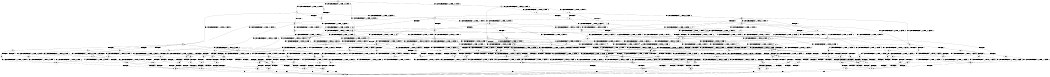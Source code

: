 digraph BCG {
size = "7, 10.5";
center = TRUE;
node [shape = circle];
0 [peripheries = 2];
0 -> 1 [label = "EX !0 !ATOMIC_EXCH_BRANCH (1, +1, TRUE, +0, 2, TRUE) !:0:"];
0 -> 2 [label = "EX !1 !ATOMIC_EXCH_BRANCH (1, +1, TRUE, +0, 3, TRUE) !:0:"];
0 -> 3 [label = "EX !2 !ATOMIC_EXCH_BRANCH (1, +0, TRUE, +0, 1, TRUE) !:0:"];
0 -> 4 [label = "EX !0 !ATOMIC_EXCH_BRANCH (1, +1, TRUE, +0, 2, TRUE) !:0:"];
1 -> 5 [label = "TERMINATE !0"];
2 -> 6 [label = "EX !0 !ATOMIC_EXCH_BRANCH (1, +1, TRUE, +0, 2, FALSE) !:0:"];
2 -> 7 [label = "TERMINATE !1"];
2 -> 8 [label = "EX !2 !ATOMIC_EXCH_BRANCH (1, +0, TRUE, +0, 1, FALSE) !:0:"];
2 -> 9 [label = "EX !0 !ATOMIC_EXCH_BRANCH (1, +1, TRUE, +0, 2, FALSE) !:0:"];
3 -> 10 [label = "EX !0 !ATOMIC_EXCH_BRANCH (1, +1, TRUE, +0, 2, TRUE) !:0:"];
3 -> 11 [label = "EX !1 !ATOMIC_EXCH_BRANCH (1, +1, TRUE, +0, 3, TRUE) !:0:"];
3 -> 12 [label = "EX !0 !ATOMIC_EXCH_BRANCH (1, +1, TRUE, +0, 2, TRUE) !:0:"];
3 -> 3 [label = "EX !2 !ATOMIC_EXCH_BRANCH (1, +0, TRUE, +0, 1, TRUE) !:0:"];
4 -> 5 [label = "TERMINATE !0"];
4 -> 13 [label = "TERMINATE !0"];
4 -> 14 [label = "EX !1 !ATOMIC_EXCH_BRANCH (1, +1, TRUE, +0, 3, FALSE) !:0:"];
4 -> 15 [label = "EX !2 !ATOMIC_EXCH_BRANCH (1, +0, TRUE, +0, 1, FALSE) !:0:"];
5 -> 16 [label = "EX !1 !ATOMIC_EXCH_BRANCH (1, +1, TRUE, +0, 3, FALSE) !:1:"];
6 -> 17 [label = "TERMINATE !0"];
7 -> 18 [label = "EX !0 !ATOMIC_EXCH_BRANCH (1, +1, TRUE, +0, 2, FALSE) !:0:"];
7 -> 19 [label = "EX !2 !ATOMIC_EXCH_BRANCH (1, +0, TRUE, +0, 1, FALSE) !:0:"];
7 -> 20 [label = "EX !0 !ATOMIC_EXCH_BRANCH (1, +1, TRUE, +0, 2, FALSE) !:0:"];
8 -> 21 [label = "EX !0 !ATOMIC_EXCH_BRANCH (1, +1, TRUE, +0, 2, TRUE) !:0:"];
8 -> 22 [label = "TERMINATE !1"];
8 -> 23 [label = "TERMINATE !2"];
8 -> 24 [label = "EX !0 !ATOMIC_EXCH_BRANCH (1, +1, TRUE, +0, 2, TRUE) !:0:"];
9 -> 17 [label = "TERMINATE !0"];
9 -> 25 [label = "TERMINATE !1"];
9 -> 26 [label = "TERMINATE !0"];
9 -> 27 [label = "EX !2 !ATOMIC_EXCH_BRANCH (1, +0, TRUE, +0, 1, FALSE) !:0:"];
10 -> 28 [label = "TERMINATE !0"];
11 -> 29 [label = "EX !0 !ATOMIC_EXCH_BRANCH (1, +1, TRUE, +0, 2, FALSE) !:0:"];
11 -> 30 [label = "TERMINATE !1"];
11 -> 31 [label = "EX !0 !ATOMIC_EXCH_BRANCH (1, +1, TRUE, +0, 2, FALSE) !:0:"];
11 -> 8 [label = "EX !2 !ATOMIC_EXCH_BRANCH (1, +0, TRUE, +0, 1, FALSE) !:0:"];
12 -> 28 [label = "TERMINATE !0"];
12 -> 32 [label = "TERMINATE !0"];
12 -> 33 [label = "EX !1 !ATOMIC_EXCH_BRANCH (1, +1, TRUE, +0, 3, FALSE) !:0:"];
12 -> 15 [label = "EX !2 !ATOMIC_EXCH_BRANCH (1, +0, TRUE, +0, 1, FALSE) !:0:"];
13 -> 16 [label = "EX !1 !ATOMIC_EXCH_BRANCH (1, +1, TRUE, +0, 3, FALSE) !:1:"];
13 -> 34 [label = "EX !2 !ATOMIC_EXCH_BRANCH (1, +0, TRUE, +0, 1, FALSE) !:1:"];
13 -> 35 [label = "EX !1 !ATOMIC_EXCH_BRANCH (1, +1, TRUE, +0, 3, FALSE) !:1:"];
14 -> 36 [label = "TERMINATE !0"];
14 -> 37 [label = "TERMINATE !0"];
14 -> 38 [label = "EX !2 !ATOMIC_EXCH_BRANCH (1, +0, TRUE, +0, 1, FALSE) !:0:"];
14 -> 39 [label = "EX !1 !ATOMIC_EXCH_BRANCH (1, +0, TRUE, +1, 1, TRUE) !:0:"];
15 -> 40 [label = "TERMINATE !0"];
15 -> 41 [label = "TERMINATE !2"];
15 -> 42 [label = "TERMINATE !0"];
15 -> 24 [label = "EX !1 !ATOMIC_EXCH_BRANCH (1, +1, TRUE, +0, 3, TRUE) !:0:"];
16 -> 43 [label = "EX !1 !ATOMIC_EXCH_BRANCH (1, +0, TRUE, +1, 1, TRUE) !:1:"];
17 -> 44 [label = "TERMINATE !1"];
18 -> 45 [label = "TERMINATE !0"];
19 -> 46 [label = "EX !0 !ATOMIC_EXCH_BRANCH (1, +1, TRUE, +0, 2, TRUE) !:0:"];
19 -> 47 [label = "TERMINATE !2"];
19 -> 48 [label = "EX !0 !ATOMIC_EXCH_BRANCH (1, +1, TRUE, +0, 2, TRUE) !:0:"];
20 -> 45 [label = "TERMINATE !0"];
20 -> 49 [label = "TERMINATE !0"];
20 -> 50 [label = "EX !2 !ATOMIC_EXCH_BRANCH (1, +0, TRUE, +0, 1, FALSE) !:0:"];
21 -> 51 [label = "TERMINATE !0"];
22 -> 46 [label = "EX !0 !ATOMIC_EXCH_BRANCH (1, +1, TRUE, +0, 2, TRUE) !:0:"];
22 -> 47 [label = "TERMINATE !2"];
22 -> 48 [label = "EX !0 !ATOMIC_EXCH_BRANCH (1, +1, TRUE, +0, 2, TRUE) !:0:"];
23 -> 52 [label = "EX !0 !ATOMIC_EXCH_BRANCH (1, +1, TRUE, +0, 2, TRUE) !:0:"];
23 -> 53 [label = "TERMINATE !1"];
23 -> 54 [label = "EX !0 !ATOMIC_EXCH_BRANCH (1, +1, TRUE, +0, 2, TRUE) !:0:"];
24 -> 51 [label = "TERMINATE !0"];
24 -> 55 [label = "TERMINATE !1"];
24 -> 56 [label = "TERMINATE !2"];
24 -> 57 [label = "TERMINATE !0"];
25 -> 45 [label = "TERMINATE !0"];
25 -> 49 [label = "TERMINATE !0"];
25 -> 50 [label = "EX !2 !ATOMIC_EXCH_BRANCH (1, +0, TRUE, +0, 1, FALSE) !:0:"];
26 -> 44 [label = "TERMINATE !1"];
26 -> 58 [label = "TERMINATE !1"];
26 -> 59 [label = "EX !2 !ATOMIC_EXCH_BRANCH (1, +0, TRUE, +0, 1, FALSE) !:1:"];
27 -> 60 [label = "TERMINATE !0"];
27 -> 61 [label = "TERMINATE !1"];
27 -> 62 [label = "TERMINATE !2"];
27 -> 63 [label = "TERMINATE !0"];
28 -> 64 [label = "EX !1 !ATOMIC_EXCH_BRANCH (1, +1, TRUE, +0, 3, FALSE) !:1:"];
29 -> 65 [label = "TERMINATE !0"];
30 -> 66 [label = "EX !0 !ATOMIC_EXCH_BRANCH (1, +1, TRUE, +0, 2, FALSE) !:0:"];
30 -> 67 [label = "EX !0 !ATOMIC_EXCH_BRANCH (1, +1, TRUE, +0, 2, FALSE) !:0:"];
30 -> 19 [label = "EX !2 !ATOMIC_EXCH_BRANCH (1, +0, TRUE, +0, 1, FALSE) !:0:"];
31 -> 65 [label = "TERMINATE !0"];
31 -> 68 [label = "TERMINATE !1"];
31 -> 69 [label = "TERMINATE !0"];
31 -> 27 [label = "EX !2 !ATOMIC_EXCH_BRANCH (1, +0, TRUE, +0, 1, FALSE) !:0:"];
32 -> 64 [label = "EX !1 !ATOMIC_EXCH_BRANCH (1, +1, TRUE, +0, 3, FALSE) !:1:"];
32 -> 70 [label = "EX !1 !ATOMIC_EXCH_BRANCH (1, +1, TRUE, +0, 3, FALSE) !:1:"];
32 -> 34 [label = "EX !2 !ATOMIC_EXCH_BRANCH (1, +0, TRUE, +0, 1, FALSE) !:1:"];
33 -> 71 [label = "TERMINATE !0"];
33 -> 72 [label = "TERMINATE !0"];
33 -> 38 [label = "EX !2 !ATOMIC_EXCH_BRANCH (1, +0, TRUE, +0, 1, FALSE) !:0:"];
33 -> 73 [label = "EX !1 !ATOMIC_EXCH_BRANCH (1, +0, TRUE, +1, 1, TRUE) !:0:"];
34 -> 74 [label = "EX !1 !ATOMIC_EXCH_BRANCH (1, +1, TRUE, +0, 3, TRUE) !:1:"];
34 -> 75 [label = "TERMINATE !2"];
34 -> 76 [label = "EX !1 !ATOMIC_EXCH_BRANCH (1, +1, TRUE, +0, 3, TRUE) !:1:"];
35 -> 43 [label = "EX !1 !ATOMIC_EXCH_BRANCH (1, +0, TRUE, +1, 1, TRUE) !:1:"];
35 -> 77 [label = "EX !2 !ATOMIC_EXCH_BRANCH (1, +0, TRUE, +0, 1, FALSE) !:1:"];
35 -> 78 [label = "EX !1 !ATOMIC_EXCH_BRANCH (1, +0, TRUE, +1, 1, TRUE) !:1:"];
36 -> 43 [label = "EX !1 !ATOMIC_EXCH_BRANCH (1, +0, TRUE, +1, 1, TRUE) !:1:"];
37 -> 43 [label = "EX !1 !ATOMIC_EXCH_BRANCH (1, +0, TRUE, +1, 1, TRUE) !:1:"];
37 -> 77 [label = "EX !2 !ATOMIC_EXCH_BRANCH (1, +0, TRUE, +0, 1, FALSE) !:1:"];
37 -> 78 [label = "EX !1 !ATOMIC_EXCH_BRANCH (1, +0, TRUE, +1, 1, TRUE) !:1:"];
38 -> 79 [label = "TERMINATE !0"];
38 -> 80 [label = "TERMINATE !2"];
38 -> 81 [label = "TERMINATE !0"];
38 -> 82 [label = "EX !1 !ATOMIC_EXCH_BRANCH (1, +0, TRUE, +1, 1, FALSE) !:0:"];
39 -> 83 [label = "TERMINATE !0"];
39 -> 84 [label = "TERMINATE !0"];
39 -> 85 [label = "EX !2 !ATOMIC_EXCH_BRANCH (1, +0, TRUE, +0, 1, TRUE) !:0:"];
39 -> 86 [label = "EX !1 !ATOMIC_EXCH_BRANCH (1, +1, TRUE, +0, 3, TRUE) !:0:"];
40 -> 74 [label = "EX !1 !ATOMIC_EXCH_BRANCH (1, +1, TRUE, +0, 3, TRUE) !:1:"];
41 -> 87 [label = "TERMINATE !0"];
41 -> 88 [label = "TERMINATE !0"];
41 -> 54 [label = "EX !1 !ATOMIC_EXCH_BRANCH (1, +1, TRUE, +0, 3, TRUE) !:0:"];
42 -> 74 [label = "EX !1 !ATOMIC_EXCH_BRANCH (1, +1, TRUE, +0, 3, TRUE) !:1:"];
42 -> 75 [label = "TERMINATE !2"];
42 -> 76 [label = "EX !1 !ATOMIC_EXCH_BRANCH (1, +1, TRUE, +0, 3, TRUE) !:1:"];
43 -> 89 [label = "EX !1 !ATOMIC_EXCH_BRANCH (1, +1, TRUE, +0, 3, TRUE) !:1:"];
44 -> 90 [label = "EX !2 !ATOMIC_EXCH_BRANCH (1, +0, TRUE, +0, 1, FALSE) !:2:"];
45 -> 90 [label = "EX !2 !ATOMIC_EXCH_BRANCH (1, +0, TRUE, +0, 1, FALSE) !:2:"];
46 -> 91 [label = "TERMINATE !0"];
47 -> 92 [label = "EX !0 !ATOMIC_EXCH_BRANCH (1, +1, TRUE, +0, 2, TRUE) !:0:"];
47 -> 93 [label = "EX !0 !ATOMIC_EXCH_BRANCH (1, +1, TRUE, +0, 2, TRUE) !:0:"];
48 -> 91 [label = "TERMINATE !0"];
48 -> 94 [label = "TERMINATE !2"];
48 -> 95 [label = "TERMINATE !0"];
49 -> 90 [label = "EX !2 !ATOMIC_EXCH_BRANCH (1, +0, TRUE, +0, 1, FALSE) !:2:"];
49 -> 96 [label = "EX !2 !ATOMIC_EXCH_BRANCH (1, +0, TRUE, +0, 1, FALSE) !:2:"];
50 -> 97 [label = "TERMINATE !0"];
50 -> 98 [label = "TERMINATE !2"];
50 -> 99 [label = "TERMINATE !0"];
51 -> 100 [label = "TERMINATE !2"];
52 -> 101 [label = "TERMINATE !0"];
53 -> 92 [label = "EX !0 !ATOMIC_EXCH_BRANCH (1, +1, TRUE, +0, 2, TRUE) !:0:"];
53 -> 93 [label = "EX !0 !ATOMIC_EXCH_BRANCH (1, +1, TRUE, +0, 2, TRUE) !:0:"];
54 -> 101 [label = "TERMINATE !0"];
54 -> 102 [label = "TERMINATE !1"];
54 -> 103 [label = "TERMINATE !0"];
55 -> 91 [label = "TERMINATE !0"];
55 -> 94 [label = "TERMINATE !2"];
55 -> 95 [label = "TERMINATE !0"];
56 -> 101 [label = "TERMINATE !0"];
56 -> 102 [label = "TERMINATE !1"];
56 -> 103 [label = "TERMINATE !0"];
57 -> 100 [label = "TERMINATE !2"];
57 -> 104 [label = "TERMINATE !1"];
57 -> 105 [label = "TERMINATE !2"];
58 -> 90 [label = "EX !2 !ATOMIC_EXCH_BRANCH (1, +0, TRUE, +0, 1, FALSE) !:2:"];
58 -> 96 [label = "EX !2 !ATOMIC_EXCH_BRANCH (1, +0, TRUE, +0, 1, FALSE) !:2:"];
59 -> 106 [label = "TERMINATE !2"];
59 -> 107 [label = "TERMINATE !1"];
59 -> 108 [label = "TERMINATE !2"];
60 -> 106 [label = "TERMINATE !2"];
61 -> 97 [label = "TERMINATE !0"];
61 -> 98 [label = "TERMINATE !2"];
61 -> 99 [label = "TERMINATE !0"];
62 -> 109 [label = "TERMINATE !0"];
62 -> 110 [label = "TERMINATE !1"];
62 -> 111 [label = "TERMINATE !0"];
63 -> 106 [label = "TERMINATE !2"];
63 -> 107 [label = "TERMINATE !1"];
63 -> 108 [label = "TERMINATE !2"];
64 -> 112 [label = "EX !1 !ATOMIC_EXCH_BRANCH (1, +0, TRUE, +1, 1, TRUE) !:1:"];
65 -> 113 [label = "TERMINATE !1"];
66 -> 114 [label = "TERMINATE !0"];
67 -> 114 [label = "TERMINATE !0"];
67 -> 115 [label = "TERMINATE !0"];
67 -> 50 [label = "EX !2 !ATOMIC_EXCH_BRANCH (1, +0, TRUE, +0, 1, FALSE) !:0:"];
68 -> 114 [label = "TERMINATE !0"];
68 -> 115 [label = "TERMINATE !0"];
68 -> 50 [label = "EX !2 !ATOMIC_EXCH_BRANCH (1, +0, TRUE, +0, 1, FALSE) !:0:"];
69 -> 113 [label = "TERMINATE !1"];
69 -> 116 [label = "TERMINATE !1"];
69 -> 59 [label = "EX !2 !ATOMIC_EXCH_BRANCH (1, +0, TRUE, +0, 1, FALSE) !:1:"];
70 -> 112 [label = "EX !1 !ATOMIC_EXCH_BRANCH (1, +0, TRUE, +1, 1, TRUE) !:1:"];
70 -> 77 [label = "EX !2 !ATOMIC_EXCH_BRANCH (1, +0, TRUE, +0, 1, FALSE) !:1:"];
70 -> 117 [label = "EX !1 !ATOMIC_EXCH_BRANCH (1, +0, TRUE, +1, 1, TRUE) !:1:"];
71 -> 112 [label = "EX !1 !ATOMIC_EXCH_BRANCH (1, +0, TRUE, +1, 1, TRUE) !:1:"];
72 -> 112 [label = "EX !1 !ATOMIC_EXCH_BRANCH (1, +0, TRUE, +1, 1, TRUE) !:1:"];
72 -> 77 [label = "EX !2 !ATOMIC_EXCH_BRANCH (1, +0, TRUE, +0, 1, FALSE) !:1:"];
72 -> 117 [label = "EX !1 !ATOMIC_EXCH_BRANCH (1, +0, TRUE, +1, 1, TRUE) !:1:"];
73 -> 118 [label = "TERMINATE !0"];
73 -> 119 [label = "TERMINATE !0"];
73 -> 85 [label = "EX !2 !ATOMIC_EXCH_BRANCH (1, +0, TRUE, +0, 1, TRUE) !:0:"];
73 -> 120 [label = "EX !1 !ATOMIC_EXCH_BRANCH (1, +1, TRUE, +0, 3, TRUE) !:0:"];
74 -> 100 [label = "TERMINATE !2"];
75 -> 121 [label = "EX !1 !ATOMIC_EXCH_BRANCH (1, +1, TRUE, +0, 3, TRUE) !:1:"];
75 -> 122 [label = "EX !1 !ATOMIC_EXCH_BRANCH (1, +1, TRUE, +0, 3, TRUE) !:1:"];
76 -> 100 [label = "TERMINATE !2"];
76 -> 104 [label = "TERMINATE !1"];
76 -> 105 [label = "TERMINATE !2"];
77 -> 123 [label = "EX !1 !ATOMIC_EXCH_BRANCH (1, +0, TRUE, +1, 1, FALSE) !:1:"];
77 -> 124 [label = "TERMINATE !2"];
77 -> 125 [label = "EX !1 !ATOMIC_EXCH_BRANCH (1, +0, TRUE, +1, 1, FALSE) !:1:"];
78 -> 89 [label = "EX !1 !ATOMIC_EXCH_BRANCH (1, +1, TRUE, +0, 3, TRUE) !:1:"];
78 -> 126 [label = "EX !2 !ATOMIC_EXCH_BRANCH (1, +0, TRUE, +0, 1, TRUE) !:1:"];
78 -> 127 [label = "EX !1 !ATOMIC_EXCH_BRANCH (1, +1, TRUE, +0, 3, TRUE) !:1:"];
79 -> 123 [label = "EX !1 !ATOMIC_EXCH_BRANCH (1, +0, TRUE, +1, 1, FALSE) !:1:"];
80 -> 128 [label = "TERMINATE !0"];
80 -> 129 [label = "TERMINATE !0"];
80 -> 130 [label = "EX !1 !ATOMIC_EXCH_BRANCH (1, +0, TRUE, +1, 1, FALSE) !:0:"];
81 -> 123 [label = "EX !1 !ATOMIC_EXCH_BRANCH (1, +0, TRUE, +1, 1, FALSE) !:1:"];
81 -> 124 [label = "TERMINATE !2"];
81 -> 125 [label = "EX !1 !ATOMIC_EXCH_BRANCH (1, +0, TRUE, +1, 1, FALSE) !:1:"];
82 -> 60 [label = "TERMINATE !0"];
82 -> 61 [label = "TERMINATE !1"];
82 -> 62 [label = "TERMINATE !2"];
82 -> 63 [label = "TERMINATE !0"];
83 -> 89 [label = "EX !1 !ATOMIC_EXCH_BRANCH (1, +1, TRUE, +0, 3, TRUE) !:1:"];
84 -> 89 [label = "EX !1 !ATOMIC_EXCH_BRANCH (1, +1, TRUE, +0, 3, TRUE) !:1:"];
84 -> 126 [label = "EX !2 !ATOMIC_EXCH_BRANCH (1, +0, TRUE, +0, 1, TRUE) !:1:"];
84 -> 127 [label = "EX !1 !ATOMIC_EXCH_BRANCH (1, +1, TRUE, +0, 3, TRUE) !:1:"];
85 -> 118 [label = "TERMINATE !0"];
85 -> 119 [label = "TERMINATE !0"];
85 -> 85 [label = "EX !2 !ATOMIC_EXCH_BRANCH (1, +0, TRUE, +0, 1, TRUE) !:0:"];
85 -> 120 [label = "EX !1 !ATOMIC_EXCH_BRANCH (1, +1, TRUE, +0, 3, TRUE) !:0:"];
86 -> 17 [label = "TERMINATE !0"];
86 -> 25 [label = "TERMINATE !1"];
86 -> 26 [label = "TERMINATE !0"];
86 -> 27 [label = "EX !2 !ATOMIC_EXCH_BRANCH (1, +0, TRUE, +0, 1, FALSE) !:0:"];
87 -> 121 [label = "EX !1 !ATOMIC_EXCH_BRANCH (1, +1, TRUE, +0, 3, TRUE) !:1:"];
88 -> 121 [label = "EX !1 !ATOMIC_EXCH_BRANCH (1, +1, TRUE, +0, 3, TRUE) !:1:"];
88 -> 122 [label = "EX !1 !ATOMIC_EXCH_BRANCH (1, +1, TRUE, +0, 3, TRUE) !:1:"];
89 -> 44 [label = "TERMINATE !1"];
90 -> 131 [label = "TERMINATE !2"];
91 -> 132 [label = "TERMINATE !2"];
92 -> 133 [label = "TERMINATE !0"];
93 -> 133 [label = "TERMINATE !0"];
93 -> 134 [label = "TERMINATE !0"];
94 -> 133 [label = "TERMINATE !0"];
94 -> 134 [label = "TERMINATE !0"];
95 -> 132 [label = "TERMINATE !2"];
95 -> 135 [label = "TERMINATE !2"];
96 -> 131 [label = "TERMINATE !2"];
96 -> 136 [label = "TERMINATE !2"];
97 -> 131 [label = "TERMINATE !2"];
98 -> 137 [label = "TERMINATE !0"];
98 -> 138 [label = "TERMINATE !0"];
99 -> 131 [label = "TERMINATE !2"];
99 -> 136 [label = "TERMINATE !2"];
100 -> 139 [label = "TERMINATE !1"];
101 -> 139 [label = "TERMINATE !1"];
102 -> 133 [label = "TERMINATE !0"];
102 -> 134 [label = "TERMINATE !0"];
103 -> 139 [label = "TERMINATE !1"];
103 -> 140 [label = "TERMINATE !1"];
104 -> 132 [label = "TERMINATE !2"];
104 -> 135 [label = "TERMINATE !2"];
105 -> 139 [label = "TERMINATE !1"];
105 -> 140 [label = "TERMINATE !1"];
106 -> 141 [label = "TERMINATE !1"];
107 -> 131 [label = "TERMINATE !2"];
107 -> 136 [label = "TERMINATE !2"];
108 -> 141 [label = "TERMINATE !1"];
108 -> 142 [label = "TERMINATE !1"];
109 -> 141 [label = "TERMINATE !1"];
110 -> 137 [label = "TERMINATE !0"];
110 -> 138 [label = "TERMINATE !0"];
111 -> 141 [label = "TERMINATE !1"];
111 -> 142 [label = "TERMINATE !1"];
112 -> 143 [label = "EX !1 !ATOMIC_EXCH_BRANCH (1, +1, TRUE, +0, 3, TRUE) !:1:"];
113 -> 90 [label = "EX !2 !ATOMIC_EXCH_BRANCH (1, +0, TRUE, +0, 1, FALSE) !:2:"];
114 -> 90 [label = "EX !2 !ATOMIC_EXCH_BRANCH (1, +0, TRUE, +0, 1, FALSE) !:2:"];
115 -> 90 [label = "EX !2 !ATOMIC_EXCH_BRANCH (1, +0, TRUE, +0, 1, FALSE) !:2:"];
115 -> 96 [label = "EX !2 !ATOMIC_EXCH_BRANCH (1, +0, TRUE, +0, 1, FALSE) !:2:"];
116 -> 90 [label = "EX !2 !ATOMIC_EXCH_BRANCH (1, +0, TRUE, +0, 1, FALSE) !:2:"];
116 -> 96 [label = "EX !2 !ATOMIC_EXCH_BRANCH (1, +0, TRUE, +0, 1, FALSE) !:2:"];
117 -> 143 [label = "EX !1 !ATOMIC_EXCH_BRANCH (1, +1, TRUE, +0, 3, TRUE) !:1:"];
117 -> 126 [label = "EX !2 !ATOMIC_EXCH_BRANCH (1, +0, TRUE, +0, 1, TRUE) !:1:"];
117 -> 144 [label = "EX !1 !ATOMIC_EXCH_BRANCH (1, +1, TRUE, +0, 3, TRUE) !:1:"];
118 -> 143 [label = "EX !1 !ATOMIC_EXCH_BRANCH (1, +1, TRUE, +0, 3, TRUE) !:1:"];
119 -> 143 [label = "EX !1 !ATOMIC_EXCH_BRANCH (1, +1, TRUE, +0, 3, TRUE) !:1:"];
119 -> 126 [label = "EX !2 !ATOMIC_EXCH_BRANCH (1, +0, TRUE, +0, 1, TRUE) !:1:"];
119 -> 144 [label = "EX !1 !ATOMIC_EXCH_BRANCH (1, +1, TRUE, +0, 3, TRUE) !:1:"];
120 -> 65 [label = "TERMINATE !0"];
120 -> 68 [label = "TERMINATE !1"];
120 -> 69 [label = "TERMINATE !0"];
120 -> 27 [label = "EX !2 !ATOMIC_EXCH_BRANCH (1, +0, TRUE, +0, 1, FALSE) !:0:"];
121 -> 139 [label = "TERMINATE !1"];
122 -> 139 [label = "TERMINATE !1"];
122 -> 140 [label = "TERMINATE !1"];
123 -> 106 [label = "TERMINATE !2"];
124 -> 145 [label = "EX !1 !ATOMIC_EXCH_BRANCH (1, +0, TRUE, +1, 1, FALSE) !:1:"];
124 -> 146 [label = "EX !1 !ATOMIC_EXCH_BRANCH (1, +0, TRUE, +1, 1, FALSE) !:1:"];
125 -> 106 [label = "TERMINATE !2"];
125 -> 107 [label = "TERMINATE !1"];
125 -> 108 [label = "TERMINATE !2"];
126 -> 143 [label = "EX !1 !ATOMIC_EXCH_BRANCH (1, +1, TRUE, +0, 3, TRUE) !:1:"];
126 -> 126 [label = "EX !2 !ATOMIC_EXCH_BRANCH (1, +0, TRUE, +0, 1, TRUE) !:1:"];
126 -> 144 [label = "EX !1 !ATOMIC_EXCH_BRANCH (1, +1, TRUE, +0, 3, TRUE) !:1:"];
127 -> 44 [label = "TERMINATE !1"];
127 -> 58 [label = "TERMINATE !1"];
127 -> 59 [label = "EX !2 !ATOMIC_EXCH_BRANCH (1, +0, TRUE, +0, 1, FALSE) !:1:"];
128 -> 145 [label = "EX !1 !ATOMIC_EXCH_BRANCH (1, +0, TRUE, +1, 1, FALSE) !:1:"];
129 -> 145 [label = "EX !1 !ATOMIC_EXCH_BRANCH (1, +0, TRUE, +1, 1, FALSE) !:1:"];
129 -> 146 [label = "EX !1 !ATOMIC_EXCH_BRANCH (1, +0, TRUE, +1, 1, FALSE) !:1:"];
130 -> 109 [label = "TERMINATE !0"];
130 -> 110 [label = "TERMINATE !1"];
130 -> 111 [label = "TERMINATE !0"];
131 -> 147 [label = "exit"];
132 -> 147 [label = "exit"];
133 -> 147 [label = "exit"];
134 -> 147 [label = "exit"];
135 -> 147 [label = "exit"];
136 -> 147 [label = "exit"];
137 -> 147 [label = "exit"];
138 -> 147 [label = "exit"];
139 -> 147 [label = "exit"];
140 -> 147 [label = "exit"];
141 -> 147 [label = "exit"];
142 -> 147 [label = "exit"];
143 -> 113 [label = "TERMINATE !1"];
144 -> 113 [label = "TERMINATE !1"];
144 -> 116 [label = "TERMINATE !1"];
144 -> 59 [label = "EX !2 !ATOMIC_EXCH_BRANCH (1, +0, TRUE, +0, 1, FALSE) !:1:"];
145 -> 141 [label = "TERMINATE !1"];
146 -> 141 [label = "TERMINATE !1"];
146 -> 142 [label = "TERMINATE !1"];
}
